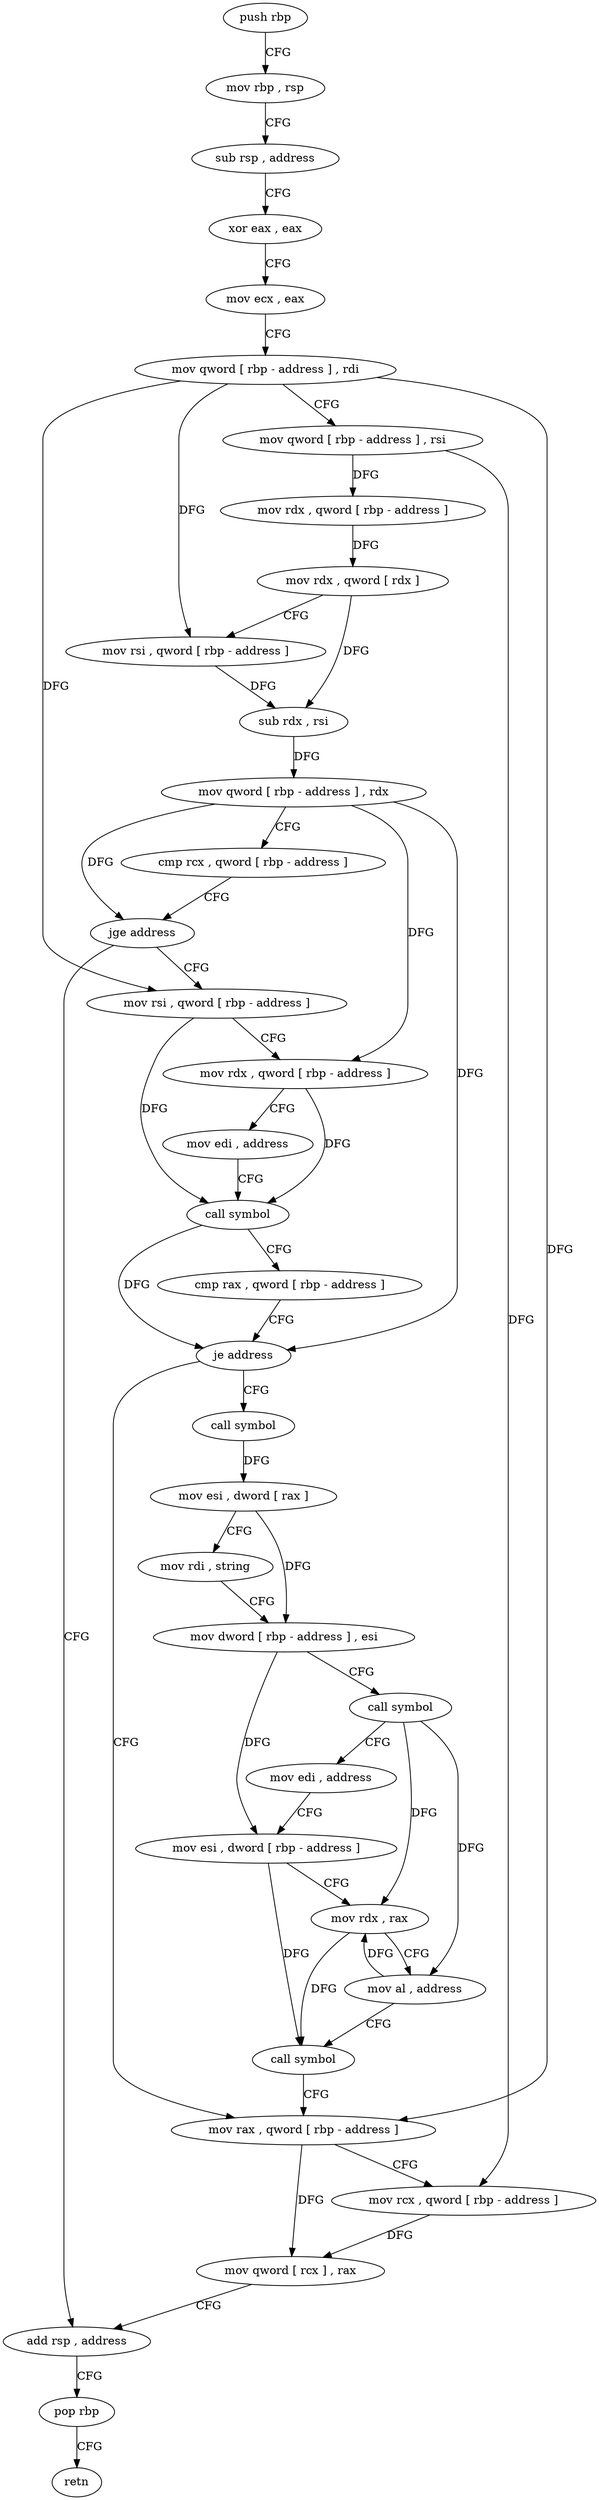 digraph "func" {
"4212352" [label = "push rbp" ]
"4212353" [label = "mov rbp , rsp" ]
"4212356" [label = "sub rsp , address" ]
"4212360" [label = "xor eax , eax" ]
"4212362" [label = "mov ecx , eax" ]
"4212364" [label = "mov qword [ rbp - address ] , rdi" ]
"4212368" [label = "mov qword [ rbp - address ] , rsi" ]
"4212372" [label = "mov rdx , qword [ rbp - address ]" ]
"4212376" [label = "mov rdx , qword [ rdx ]" ]
"4212379" [label = "mov rsi , qword [ rbp - address ]" ]
"4212383" [label = "sub rdx , rsi" ]
"4212386" [label = "mov qword [ rbp - address ] , rdx" ]
"4212390" [label = "cmp rcx , qword [ rbp - address ]" ]
"4212394" [label = "jge address" ]
"4212482" [label = "add rsp , address" ]
"4212400" [label = "mov rsi , qword [ rbp - address ]" ]
"4212486" [label = "pop rbp" ]
"4212487" [label = "retn" ]
"4212404" [label = "mov rdx , qword [ rbp - address ]" ]
"4212408" [label = "mov edi , address" ]
"4212413" [label = "call symbol" ]
"4212418" [label = "cmp rax , qword [ rbp - address ]" ]
"4212422" [label = "je address" ]
"4212471" [label = "mov rax , qword [ rbp - address ]" ]
"4212428" [label = "call symbol" ]
"4212475" [label = "mov rcx , qword [ rbp - address ]" ]
"4212479" [label = "mov qword [ rcx ] , rax" ]
"4212433" [label = "mov esi , dword [ rax ]" ]
"4212435" [label = "mov rdi , string" ]
"4212445" [label = "mov dword [ rbp - address ] , esi" ]
"4212448" [label = "call symbol" ]
"4212453" [label = "mov edi , address" ]
"4212458" [label = "mov esi , dword [ rbp - address ]" ]
"4212461" [label = "mov rdx , rax" ]
"4212464" [label = "mov al , address" ]
"4212466" [label = "call symbol" ]
"4212352" -> "4212353" [ label = "CFG" ]
"4212353" -> "4212356" [ label = "CFG" ]
"4212356" -> "4212360" [ label = "CFG" ]
"4212360" -> "4212362" [ label = "CFG" ]
"4212362" -> "4212364" [ label = "CFG" ]
"4212364" -> "4212368" [ label = "CFG" ]
"4212364" -> "4212379" [ label = "DFG" ]
"4212364" -> "4212400" [ label = "DFG" ]
"4212364" -> "4212471" [ label = "DFG" ]
"4212368" -> "4212372" [ label = "DFG" ]
"4212368" -> "4212475" [ label = "DFG" ]
"4212372" -> "4212376" [ label = "DFG" ]
"4212376" -> "4212379" [ label = "CFG" ]
"4212376" -> "4212383" [ label = "DFG" ]
"4212379" -> "4212383" [ label = "DFG" ]
"4212383" -> "4212386" [ label = "DFG" ]
"4212386" -> "4212390" [ label = "CFG" ]
"4212386" -> "4212394" [ label = "DFG" ]
"4212386" -> "4212404" [ label = "DFG" ]
"4212386" -> "4212422" [ label = "DFG" ]
"4212390" -> "4212394" [ label = "CFG" ]
"4212394" -> "4212482" [ label = "CFG" ]
"4212394" -> "4212400" [ label = "CFG" ]
"4212482" -> "4212486" [ label = "CFG" ]
"4212400" -> "4212404" [ label = "CFG" ]
"4212400" -> "4212413" [ label = "DFG" ]
"4212486" -> "4212487" [ label = "CFG" ]
"4212404" -> "4212408" [ label = "CFG" ]
"4212404" -> "4212413" [ label = "DFG" ]
"4212408" -> "4212413" [ label = "CFG" ]
"4212413" -> "4212418" [ label = "CFG" ]
"4212413" -> "4212422" [ label = "DFG" ]
"4212418" -> "4212422" [ label = "CFG" ]
"4212422" -> "4212471" [ label = "CFG" ]
"4212422" -> "4212428" [ label = "CFG" ]
"4212471" -> "4212475" [ label = "CFG" ]
"4212471" -> "4212479" [ label = "DFG" ]
"4212428" -> "4212433" [ label = "DFG" ]
"4212475" -> "4212479" [ label = "DFG" ]
"4212479" -> "4212482" [ label = "CFG" ]
"4212433" -> "4212435" [ label = "CFG" ]
"4212433" -> "4212445" [ label = "DFG" ]
"4212435" -> "4212445" [ label = "CFG" ]
"4212445" -> "4212448" [ label = "CFG" ]
"4212445" -> "4212458" [ label = "DFG" ]
"4212448" -> "4212453" [ label = "CFG" ]
"4212448" -> "4212461" [ label = "DFG" ]
"4212448" -> "4212464" [ label = "DFG" ]
"4212453" -> "4212458" [ label = "CFG" ]
"4212458" -> "4212461" [ label = "CFG" ]
"4212458" -> "4212466" [ label = "DFG" ]
"4212461" -> "4212464" [ label = "CFG" ]
"4212461" -> "4212466" [ label = "DFG" ]
"4212464" -> "4212466" [ label = "CFG" ]
"4212464" -> "4212461" [ label = "DFG" ]
"4212466" -> "4212471" [ label = "CFG" ]
}
